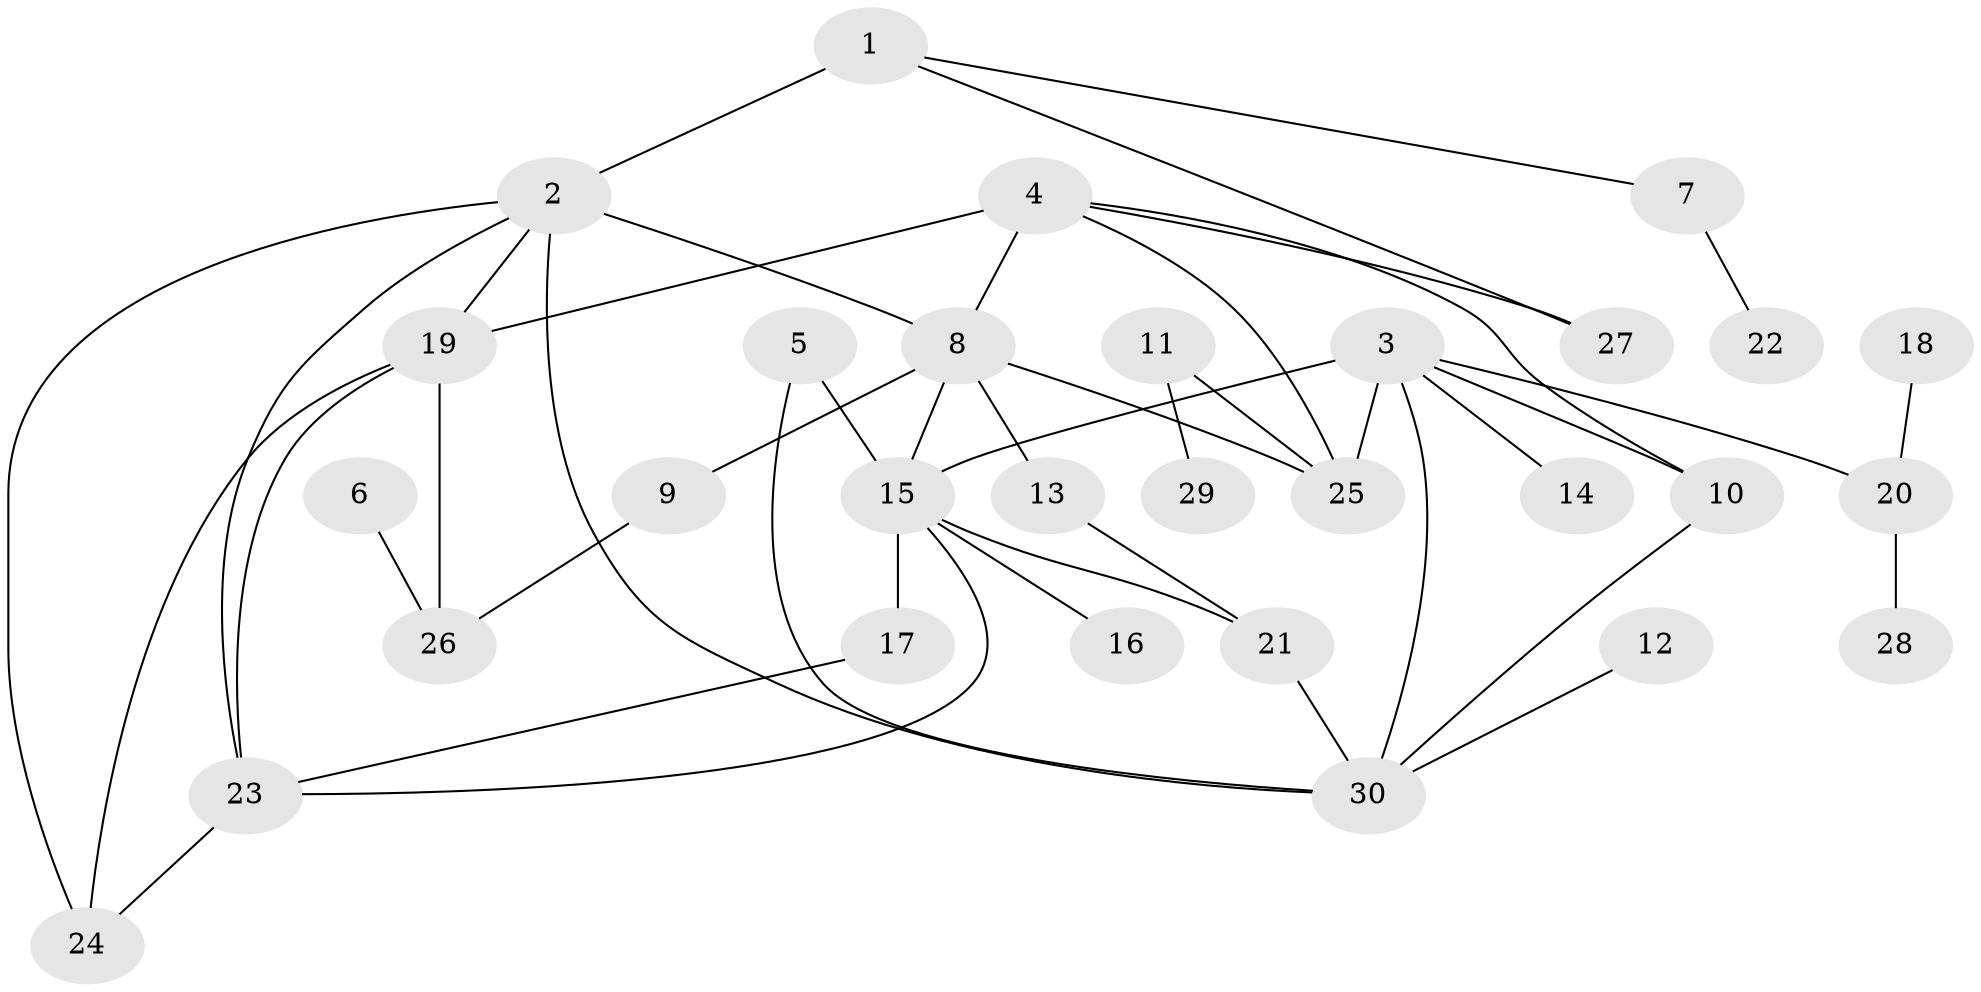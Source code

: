// original degree distribution, {6: 0.05, 9: 0.016666666666666666, 3: 0.11666666666666667, 4: 0.08333333333333333, 5: 0.05, 7: 0.05, 2: 0.2, 1: 0.43333333333333335}
// Generated by graph-tools (version 1.1) at 2025/02/03/09/25 03:02:49]
// undirected, 30 vertices, 45 edges
graph export_dot {
graph [start="1"]
  node [color=gray90,style=filled];
  1;
  2;
  3;
  4;
  5;
  6;
  7;
  8;
  9;
  10;
  11;
  12;
  13;
  14;
  15;
  16;
  17;
  18;
  19;
  20;
  21;
  22;
  23;
  24;
  25;
  26;
  27;
  28;
  29;
  30;
  1 -- 2 [weight=2.0];
  1 -- 7 [weight=1.0];
  1 -- 27 [weight=1.0];
  2 -- 8 [weight=1.0];
  2 -- 19 [weight=1.0];
  2 -- 23 [weight=1.0];
  2 -- 24 [weight=1.0];
  2 -- 30 [weight=1.0];
  3 -- 10 [weight=1.0];
  3 -- 14 [weight=1.0];
  3 -- 15 [weight=1.0];
  3 -- 20 [weight=1.0];
  3 -- 25 [weight=1.0];
  3 -- 30 [weight=1.0];
  4 -- 8 [weight=1.0];
  4 -- 10 [weight=1.0];
  4 -- 19 [weight=2.0];
  4 -- 25 [weight=1.0];
  4 -- 27 [weight=1.0];
  5 -- 15 [weight=1.0];
  5 -- 30 [weight=1.0];
  6 -- 26 [weight=1.0];
  7 -- 22 [weight=1.0];
  8 -- 9 [weight=1.0];
  8 -- 13 [weight=1.0];
  8 -- 15 [weight=1.0];
  8 -- 25 [weight=1.0];
  9 -- 26 [weight=1.0];
  10 -- 30 [weight=1.0];
  11 -- 25 [weight=1.0];
  11 -- 29 [weight=1.0];
  12 -- 30 [weight=1.0];
  13 -- 21 [weight=1.0];
  15 -- 16 [weight=1.0];
  15 -- 17 [weight=1.0];
  15 -- 21 [weight=1.0];
  15 -- 23 [weight=1.0];
  17 -- 23 [weight=1.0];
  18 -- 20 [weight=1.0];
  19 -- 23 [weight=1.0];
  19 -- 24 [weight=1.0];
  19 -- 26 [weight=1.0];
  20 -- 28 [weight=1.0];
  21 -- 30 [weight=1.0];
  23 -- 24 [weight=1.0];
}
